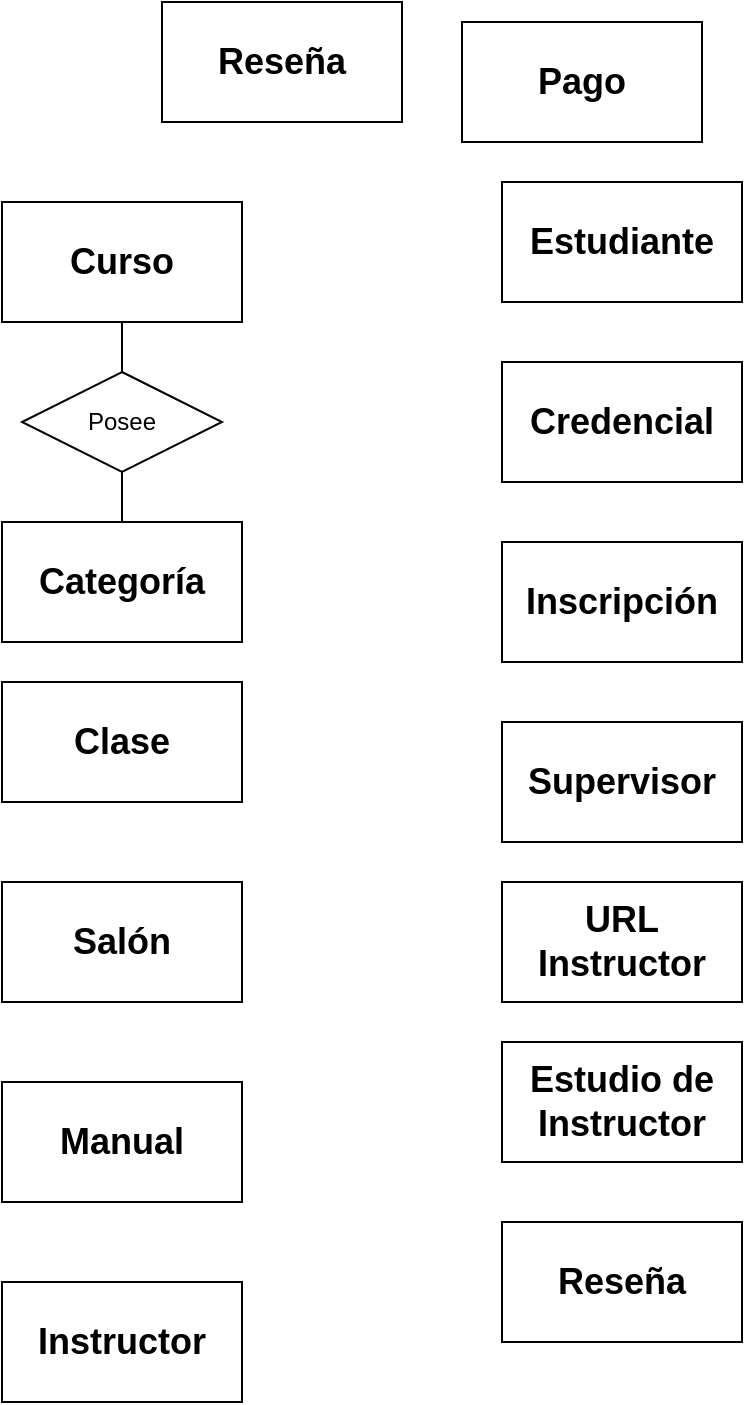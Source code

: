 <mxfile version="26.1.1">
  <diagram name="Page-1" id="jKR9UgTxQOSQTGOUGUBC">
    <mxGraphModel dx="1434" dy="790" grid="1" gridSize="10" guides="1" tooltips="1" connect="1" arrows="1" fold="1" page="1" pageScale="1" pageWidth="850" pageHeight="1100" math="0" shadow="0">
      <root>
        <mxCell id="0" />
        <mxCell id="1" parent="0" />
        <mxCell id="p4Sjp9b0wxkfWSFFv8C0-1" value="&lt;b&gt;&lt;font style=&quot;font-size: 18px;&quot;&gt;Curso&lt;/font&gt;&lt;/b&gt;" style="rounded=0;whiteSpace=wrap;html=1;" vertex="1" parent="1">
          <mxGeometry x="180" y="120" width="120" height="60" as="geometry" />
        </mxCell>
        <mxCell id="p4Sjp9b0wxkfWSFFv8C0-2" value="&lt;b&gt;&lt;font style=&quot;font-size: 18px;&quot;&gt;Categoría&lt;/font&gt;&lt;/b&gt;" style="rounded=0;whiteSpace=wrap;html=1;" vertex="1" parent="1">
          <mxGeometry x="180" y="280" width="120" height="60" as="geometry" />
        </mxCell>
        <mxCell id="p4Sjp9b0wxkfWSFFv8C0-3" value="&lt;b&gt;&lt;font style=&quot;font-size: 18px;&quot;&gt;Clase&lt;/font&gt;&lt;/b&gt;" style="rounded=0;whiteSpace=wrap;html=1;" vertex="1" parent="1">
          <mxGeometry x="180" y="360" width="120" height="60" as="geometry" />
        </mxCell>
        <mxCell id="p4Sjp9b0wxkfWSFFv8C0-4" value="&lt;b&gt;&lt;font style=&quot;font-size: 18px;&quot;&gt;Salón&lt;/font&gt;&lt;/b&gt;" style="rounded=0;whiteSpace=wrap;html=1;" vertex="1" parent="1">
          <mxGeometry x="180" y="460" width="120" height="60" as="geometry" />
        </mxCell>
        <mxCell id="p4Sjp9b0wxkfWSFFv8C0-5" value="&lt;b&gt;&lt;font style=&quot;font-size: 18px;&quot;&gt;Manual&lt;/font&gt;&lt;/b&gt;" style="rounded=0;whiteSpace=wrap;html=1;" vertex="1" parent="1">
          <mxGeometry x="180" y="560" width="120" height="60" as="geometry" />
        </mxCell>
        <mxCell id="p4Sjp9b0wxkfWSFFv8C0-6" value="&lt;b&gt;&lt;font style=&quot;font-size: 18px;&quot;&gt;Instructor&lt;/font&gt;&lt;/b&gt;" style="rounded=0;whiteSpace=wrap;html=1;" vertex="1" parent="1">
          <mxGeometry x="180" y="660" width="120" height="60" as="geometry" />
        </mxCell>
        <mxCell id="p4Sjp9b0wxkfWSFFv8C0-7" value="&lt;b&gt;&lt;font style=&quot;font-size: 18px;&quot;&gt;URL Instructor&lt;/font&gt;&lt;/b&gt;" style="rounded=0;whiteSpace=wrap;html=1;" vertex="1" parent="1">
          <mxGeometry x="430" y="460" width="120" height="60" as="geometry" />
        </mxCell>
        <mxCell id="p4Sjp9b0wxkfWSFFv8C0-8" value="&lt;b&gt;&lt;font style=&quot;font-size: 18px;&quot;&gt;Estudio de Instructor&lt;/font&gt;&lt;/b&gt;" style="rounded=0;whiteSpace=wrap;html=1;" vertex="1" parent="1">
          <mxGeometry x="430" y="540" width="120" height="60" as="geometry" />
        </mxCell>
        <mxCell id="p4Sjp9b0wxkfWSFFv8C0-9" value="&lt;b&gt;&lt;font style=&quot;font-size: 18px;&quot;&gt;Supervisor&lt;/font&gt;&lt;/b&gt;" style="rounded=0;whiteSpace=wrap;html=1;" vertex="1" parent="1">
          <mxGeometry x="430" y="380" width="120" height="60" as="geometry" />
        </mxCell>
        <mxCell id="p4Sjp9b0wxkfWSFFv8C0-10" value="&lt;b&gt;&lt;font style=&quot;font-size: 18px;&quot;&gt;Estudiante&lt;/font&gt;&lt;/b&gt;" style="rounded=0;whiteSpace=wrap;html=1;" vertex="1" parent="1">
          <mxGeometry x="430" y="110" width="120" height="60" as="geometry" />
        </mxCell>
        <mxCell id="p4Sjp9b0wxkfWSFFv8C0-11" value="&lt;b&gt;&lt;font style=&quot;font-size: 18px;&quot;&gt;Credencial&lt;/font&gt;&lt;/b&gt;" style="rounded=0;whiteSpace=wrap;html=1;" vertex="1" parent="1">
          <mxGeometry x="430" y="200" width="120" height="60" as="geometry" />
        </mxCell>
        <mxCell id="p4Sjp9b0wxkfWSFFv8C0-12" value="&lt;b&gt;&lt;font style=&quot;font-size: 18px;&quot;&gt;Inscripción&lt;/font&gt;&lt;/b&gt;" style="rounded=0;whiteSpace=wrap;html=1;" vertex="1" parent="1">
          <mxGeometry x="430" y="290" width="120" height="60" as="geometry" />
        </mxCell>
        <mxCell id="p4Sjp9b0wxkfWSFFv8C0-13" value="&lt;b&gt;&lt;font style=&quot;font-size: 18px;&quot;&gt;Reseña&lt;/font&gt;&lt;/b&gt;" style="rounded=0;whiteSpace=wrap;html=1;" vertex="1" parent="1">
          <mxGeometry x="430" y="630" width="120" height="60" as="geometry" />
        </mxCell>
        <mxCell id="p4Sjp9b0wxkfWSFFv8C0-14" value="&lt;b&gt;&lt;font style=&quot;font-size: 18px;&quot;&gt;Reseña&lt;/font&gt;&lt;/b&gt;" style="rounded=0;whiteSpace=wrap;html=1;" vertex="1" parent="1">
          <mxGeometry x="260" y="20" width="120" height="60" as="geometry" />
        </mxCell>
        <mxCell id="p4Sjp9b0wxkfWSFFv8C0-15" value="&lt;b&gt;&lt;font style=&quot;font-size: 18px;&quot;&gt;Pago&lt;/font&gt;&lt;/b&gt;" style="rounded=0;whiteSpace=wrap;html=1;" vertex="1" parent="1">
          <mxGeometry x="410" y="30" width="120" height="60" as="geometry" />
        </mxCell>
        <mxCell id="p4Sjp9b0wxkfWSFFv8C0-16" value="Posee" style="rhombus;whiteSpace=wrap;html=1;" vertex="1" parent="1">
          <mxGeometry x="190" y="205" width="100" height="50" as="geometry" />
        </mxCell>
        <mxCell id="p4Sjp9b0wxkfWSFFv8C0-17" value="" style="endArrow=none;html=1;rounded=0;entryX=0.5;entryY=1;entryDx=0;entryDy=0;exitX=0.5;exitY=0;exitDx=0;exitDy=0;" edge="1" parent="1" source="p4Sjp9b0wxkfWSFFv8C0-2" target="p4Sjp9b0wxkfWSFFv8C0-16">
          <mxGeometry width="50" height="50" relative="1" as="geometry">
            <mxPoint x="190" y="305" as="sourcePoint" />
            <mxPoint x="240" y="255" as="targetPoint" />
          </mxGeometry>
        </mxCell>
        <mxCell id="p4Sjp9b0wxkfWSFFv8C0-18" value="" style="endArrow=none;html=1;rounded=0;entryX=0.5;entryY=1;entryDx=0;entryDy=0;exitX=0.5;exitY=0;exitDx=0;exitDy=0;" edge="1" parent="1" source="p4Sjp9b0wxkfWSFFv8C0-16" target="p4Sjp9b0wxkfWSFFv8C0-1">
          <mxGeometry width="50" height="50" relative="1" as="geometry">
            <mxPoint x="250" y="290" as="sourcePoint" />
            <mxPoint x="250" y="265" as="targetPoint" />
          </mxGeometry>
        </mxCell>
      </root>
    </mxGraphModel>
  </diagram>
</mxfile>
